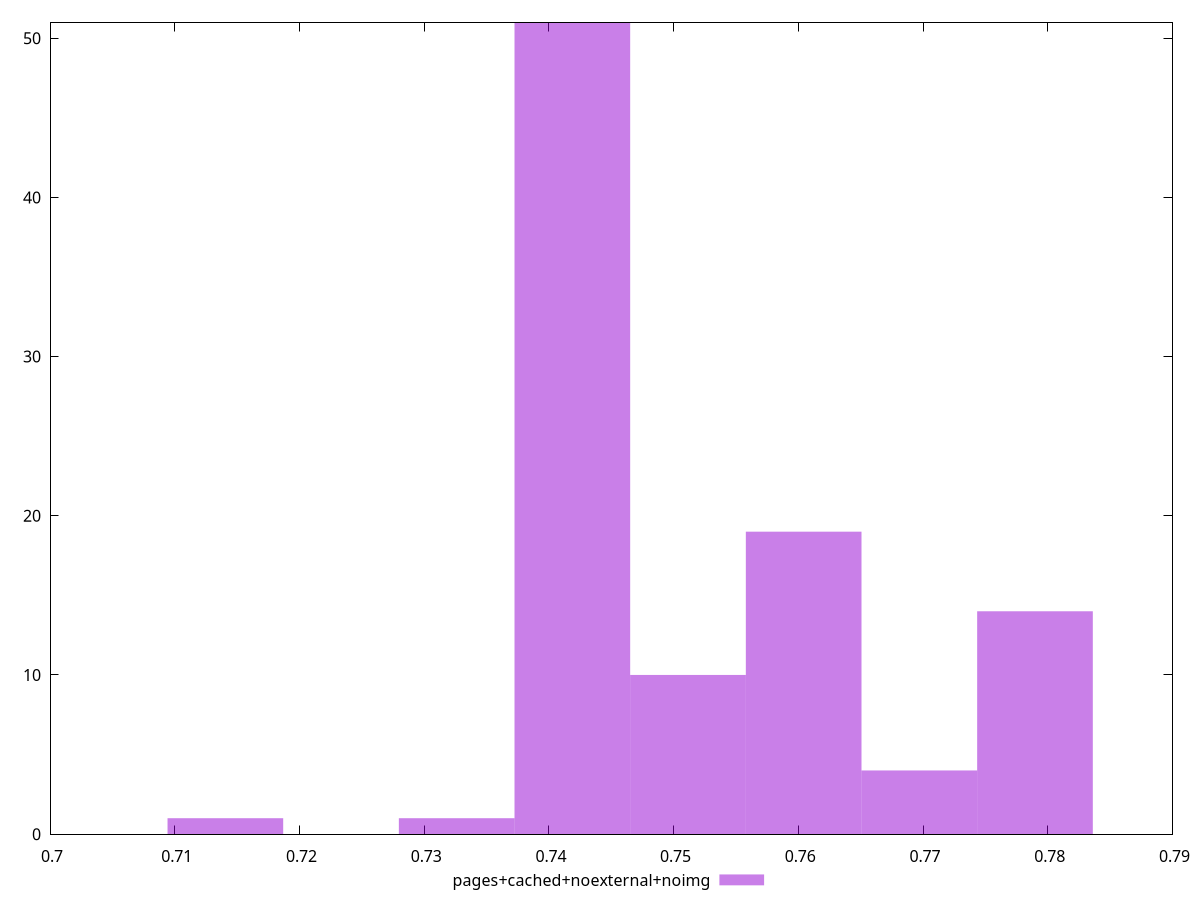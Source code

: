 $_pagesCachedNoexternalNoimg <<EOF
0.7511540407831985 10
0.7789745608122058 14
0.7604275474595342 19
0.7418805341068626 51
0.76970105413587 4
0.7326070274305269 1
0.7140600140778554 1
EOF
set key outside below
set terminal pngcairo
set output "report_00004_2020-11-02T20-21-41.718Z/performance_score/pages+cached+noexternal+noimg//hist.png"
set yrange [0:51]
set boxwidth 0.009273506676335783
set style fill transparent solid 0.5 noborder
plot $_pagesCachedNoexternalNoimg title "pages+cached+noexternal+noimg" with boxes ,